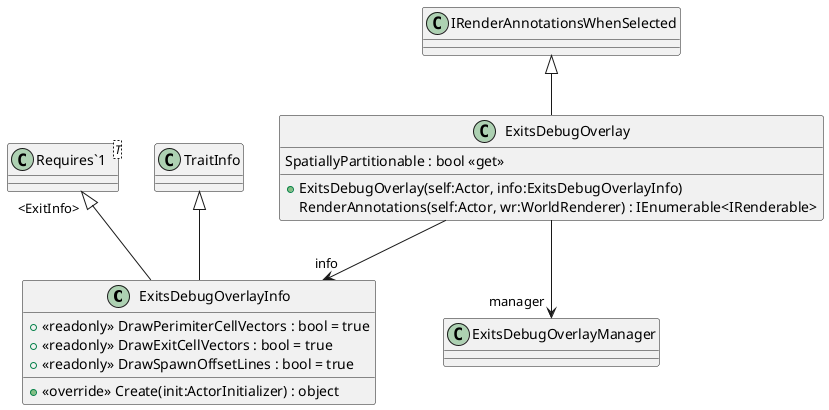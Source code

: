 @startuml
class ExitsDebugOverlayInfo {
    + <<readonly>> DrawPerimiterCellVectors : bool = true
    + <<readonly>> DrawExitCellVectors : bool = true
    + <<readonly>> DrawSpawnOffsetLines : bool = true
    + <<override>> Create(init:ActorInitializer) : object
}
class ExitsDebugOverlay {
    + ExitsDebugOverlay(self:Actor, info:ExitsDebugOverlayInfo)
    RenderAnnotations(self:Actor, wr:WorldRenderer) : IEnumerable<IRenderable>
    SpatiallyPartitionable : bool <<get>>
}
class "Requires`1"<T> {
}
TraitInfo <|-- ExitsDebugOverlayInfo
"Requires`1" "<ExitInfo>" <|-- ExitsDebugOverlayInfo
IRenderAnnotationsWhenSelected <|-- ExitsDebugOverlay
ExitsDebugOverlay --> "manager" ExitsDebugOverlayManager
ExitsDebugOverlay --> "info" ExitsDebugOverlayInfo
@enduml
